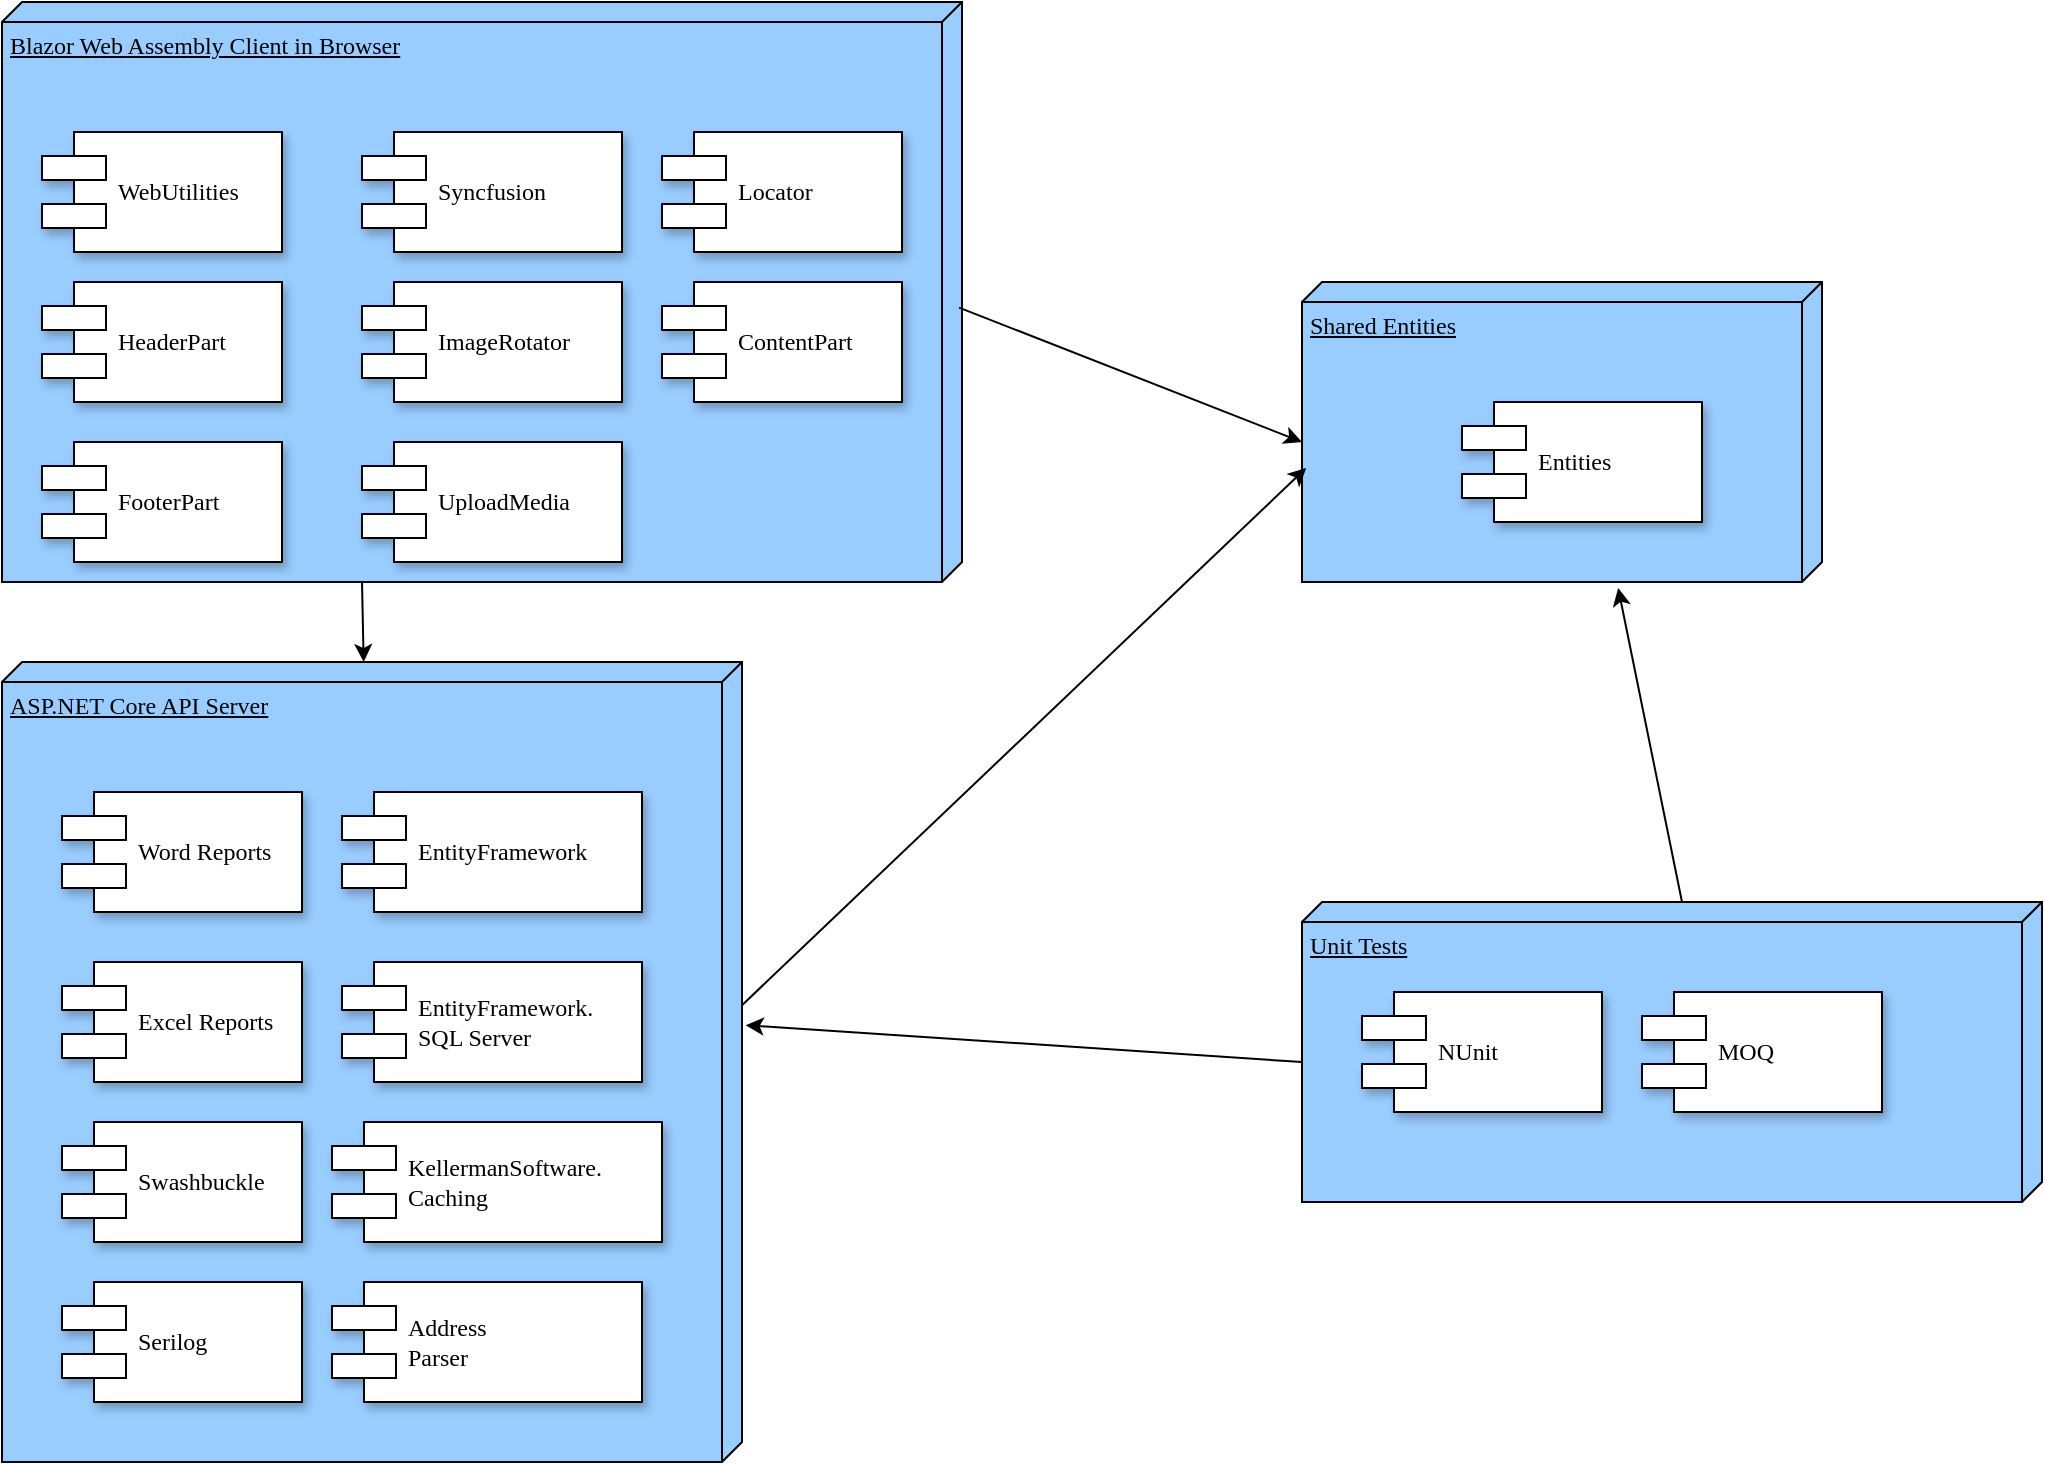 <mxfile version="20.7.4" type="device"><diagram name="Page-1" id="5f0bae14-7c28-e335-631c-24af17079c00"><mxGraphModel dx="1658" dy="820" grid="1" gridSize="10" guides="1" tooltips="1" connect="1" arrows="1" fold="1" page="1" pageScale="1" pageWidth="1100" pageHeight="850" background="none" math="0" shadow="0"><root><mxCell id="0"/><mxCell id="1" parent="0"/><mxCell id="39150e848f15840c-1" value="Blazor Web Assembly Client in Browser" style="verticalAlign=top;align=left;spacingTop=8;spacingLeft=2;spacingRight=12;shape=cube;size=10;direction=south;fontStyle=4;html=1;rounded=0;shadow=0;comic=0;labelBackgroundColor=none;strokeWidth=1;fontFamily=Verdana;fontSize=12;fillColor=#99CCFF;" parent="1" vertex="1"><mxGeometry x="60" y="30" width="480" height="290" as="geometry"/></mxCell><mxCell id="39150e848f15840c-2" value="ASP.NET Core API Server" style="verticalAlign=top;align=left;spacingTop=8;spacingLeft=2;spacingRight=12;shape=cube;size=10;direction=south;fontStyle=4;html=1;rounded=0;shadow=0;comic=0;labelBackgroundColor=none;strokeWidth=1;fontFamily=Verdana;fontSize=12;fillColor=#99CCFF;" parent="1" vertex="1"><mxGeometry x="60" y="360" width="370" height="400" as="geometry"/></mxCell><mxCell id="39150e848f15840c-3" value="Shared Entities" style="verticalAlign=top;align=left;spacingTop=8;spacingLeft=2;spacingRight=12;shape=cube;size=10;direction=south;fontStyle=4;html=1;rounded=0;shadow=0;comic=0;labelBackgroundColor=none;strokeWidth=1;fontFamily=Verdana;fontSize=12;fillColor=#99CCFF;" parent="1" vertex="1"><mxGeometry x="710" y="170" width="260" height="150" as="geometry"/></mxCell><mxCell id="39150e848f15840c-5" value="Syncfusion" style="shape=component;align=left;spacingLeft=36;rounded=0;shadow=1;comic=0;labelBackgroundColor=none;strokeWidth=1;fontFamily=Verdana;fontSize=12;html=1;" parent="1" vertex="1"><mxGeometry x="240" y="95" width="130" height="60" as="geometry"/></mxCell><mxCell id="39150e848f15840c-7" value="Word Reports" style="shape=component;align=left;spacingLeft=36;rounded=0;shadow=1;comic=0;labelBackgroundColor=none;strokeWidth=1;fontFamily=Verdana;fontSize=12;html=1;" parent="1" vertex="1"><mxGeometry x="90" y="425" width="120" height="60" as="geometry"/></mxCell><mxCell id="39150e848f15840c-10" value="Entities" style="shape=component;align=left;spacingLeft=36;rounded=0;shadow=1;comic=0;labelBackgroundColor=none;strokeWidth=1;fontFamily=Verdana;fontSize=12;html=1;" parent="1" vertex="1"><mxGeometry x="790" y="230" width="120" height="60" as="geometry"/></mxCell><mxCell id="OOh4rg61yt-7VnNNi6C8-2" value="WebUtilities" style="shape=component;align=left;spacingLeft=36;rounded=0;shadow=1;comic=0;labelBackgroundColor=none;strokeWidth=1;fontFamily=Verdana;fontSize=12;html=1;" parent="1" vertex="1"><mxGeometry x="80" y="95" width="120" height="60" as="geometry"/></mxCell><mxCell id="OOh4rg61yt-7VnNNi6C8-3" value="Excel Reports" style="shape=component;align=left;spacingLeft=36;rounded=0;shadow=1;comic=0;labelBackgroundColor=none;strokeWidth=1;fontFamily=Verdana;fontSize=12;html=1;" parent="1" vertex="1"><mxGeometry x="90" y="510" width="120" height="60" as="geometry"/></mxCell><mxCell id="OOh4rg61yt-7VnNNi6C8-5" value="EntityFramework.&lt;br&gt;SQL Server" style="shape=component;align=left;spacingLeft=36;rounded=0;shadow=1;comic=0;labelBackgroundColor=none;strokeWidth=1;fontFamily=Verdana;fontSize=12;html=1;" parent="1" vertex="1"><mxGeometry x="230" y="510" width="150" height="60" as="geometry"/></mxCell><mxCell id="OOh4rg61yt-7VnNNi6C8-6" value="EntityFramework&lt;br&gt;" style="shape=component;align=left;spacingLeft=36;rounded=0;shadow=1;comic=0;labelBackgroundColor=none;strokeWidth=1;fontFamily=Verdana;fontSize=12;html=1;" parent="1" vertex="1"><mxGeometry x="230" y="425" width="150" height="60" as="geometry"/></mxCell><mxCell id="OOh4rg61yt-7VnNNi6C8-7" value="Serilog" style="shape=component;align=left;spacingLeft=36;rounded=0;shadow=1;comic=0;labelBackgroundColor=none;strokeWidth=1;fontFamily=Verdana;fontSize=12;html=1;" parent="1" vertex="1"><mxGeometry x="90" y="670" width="120" height="60" as="geometry"/></mxCell><mxCell id="OOh4rg61yt-7VnNNi6C8-9" value="Swashbuckle" style="shape=component;align=left;spacingLeft=36;rounded=0;shadow=1;comic=0;labelBackgroundColor=none;strokeWidth=1;fontFamily=Verdana;fontSize=12;html=1;" parent="1" vertex="1"><mxGeometry x="90" y="590" width="120" height="60" as="geometry"/></mxCell><mxCell id="OOh4rg61yt-7VnNNi6C8-10" value="KellermanSoftware.&lt;br&gt;Caching" style="shape=component;align=left;spacingLeft=36;rounded=0;shadow=1;comic=0;labelBackgroundColor=none;strokeWidth=1;fontFamily=Verdana;fontSize=12;html=1;" parent="1" vertex="1"><mxGeometry x="225" y="590" width="165" height="60" as="geometry"/></mxCell><mxCell id="OOh4rg61yt-7VnNNi6C8-13" value="" style="endArrow=classic;html=1;rounded=0;" parent="1" target="39150e848f15840c-2" edge="1"><mxGeometry width="50" height="50" relative="1" as="geometry"><mxPoint x="240" y="320" as="sourcePoint"/><mxPoint x="520" y="390" as="targetPoint"/></mxGeometry></mxCell><mxCell id="OOh4rg61yt-7VnNNi6C8-14" value="" style="endArrow=classic;html=1;rounded=0;exitX=0.527;exitY=0.003;exitDx=0;exitDy=0;exitPerimeter=0;entryX=0;entryY=0;entryDx=80;entryDy=260;entryPerimeter=0;" parent="1" source="39150e848f15840c-1" target="39150e848f15840c-3" edge="1"><mxGeometry width="50" height="50" relative="1" as="geometry"><mxPoint x="670" y="490" as="sourcePoint"/><mxPoint x="720" y="440" as="targetPoint"/></mxGeometry></mxCell><mxCell id="OOh4rg61yt-7VnNNi6C8-15" value="" style="endArrow=classic;html=1;rounded=0;exitX=0.429;exitY=0;exitDx=0;exitDy=0;exitPerimeter=0;entryX=0.62;entryY=0.992;entryDx=0;entryDy=0;entryPerimeter=0;" parent="1" source="39150e848f15840c-2" target="39150e848f15840c-3" edge="1"><mxGeometry width="50" height="50" relative="1" as="geometry"><mxPoint x="730" y="540" as="sourcePoint"/><mxPoint x="780" y="490" as="targetPoint"/></mxGeometry></mxCell><mxCell id="OOh4rg61yt-7VnNNi6C8-16" value="Unit Tests" style="verticalAlign=top;align=left;spacingTop=8;spacingLeft=2;spacingRight=12;shape=cube;size=10;direction=south;fontStyle=4;html=1;rounded=0;shadow=0;comic=0;labelBackgroundColor=none;strokeWidth=1;fontFamily=Verdana;fontSize=12;fillColor=#99CCFF;" parent="1" vertex="1"><mxGeometry x="710" y="480" width="370" height="150" as="geometry"/></mxCell><mxCell id="OOh4rg61yt-7VnNNi6C8-17" value="NUnit" style="shape=component;align=left;spacingLeft=36;rounded=0;shadow=1;comic=0;labelBackgroundColor=none;strokeWidth=1;fontFamily=Verdana;fontSize=12;html=1;" parent="1" vertex="1"><mxGeometry x="740" y="525" width="120" height="60" as="geometry"/></mxCell><mxCell id="OOh4rg61yt-7VnNNi6C8-18" value="MOQ" style="shape=component;align=left;spacingLeft=36;rounded=0;shadow=1;comic=0;labelBackgroundColor=none;strokeWidth=1;fontFamily=Verdana;fontSize=12;html=1;" parent="1" vertex="1"><mxGeometry x="880" y="525" width="120" height="60" as="geometry"/></mxCell><mxCell id="OOh4rg61yt-7VnNNi6C8-19" value="" style="endArrow=classic;html=1;rounded=0;exitX=0;exitY=0;exitDx=0;exitDy=180;exitPerimeter=0;entryX=1.02;entryY=0.392;entryDx=0;entryDy=0;entryPerimeter=0;" parent="1" source="OOh4rg61yt-7VnNNi6C8-16" target="39150e848f15840c-3" edge="1"><mxGeometry width="50" height="50" relative="1" as="geometry"><mxPoint x="630" y="720" as="sourcePoint"/><mxPoint x="680" y="670" as="targetPoint"/></mxGeometry></mxCell><mxCell id="OOh4rg61yt-7VnNNi6C8-20" value="" style="endArrow=classic;html=1;rounded=0;entryX=0.454;entryY=-0.005;entryDx=0;entryDy=0;entryPerimeter=0;exitX=0;exitY=0;exitDx=80;exitDy=370;exitPerimeter=0;" parent="1" source="OOh4rg61yt-7VnNNi6C8-16" target="39150e848f15840c-2" edge="1"><mxGeometry width="50" height="50" relative="1" as="geometry"><mxPoint x="580" y="560" as="sourcePoint"/><mxPoint x="670" y="700" as="targetPoint"/></mxGeometry></mxCell><mxCell id="sWge7gFmuycMHtnNiFUA-1" value="HeaderPart" style="shape=component;align=left;spacingLeft=36;rounded=0;shadow=1;comic=0;labelBackgroundColor=none;strokeWidth=1;fontFamily=Verdana;fontSize=12;html=1;" parent="1" vertex="1"><mxGeometry x="80" y="170" width="120" height="60" as="geometry"/></mxCell><mxCell id="sWge7gFmuycMHtnNiFUA-2" value="FooterPart" style="shape=component;align=left;spacingLeft=36;rounded=0;shadow=1;comic=0;labelBackgroundColor=none;strokeWidth=1;fontFamily=Verdana;fontSize=12;html=1;" parent="1" vertex="1"><mxGeometry x="80" y="250" width="120" height="60" as="geometry"/></mxCell><mxCell id="sWge7gFmuycMHtnNiFUA-3" value="ImageRotator" style="shape=component;align=left;spacingLeft=36;rounded=0;shadow=1;comic=0;labelBackgroundColor=none;strokeWidth=1;fontFamily=Verdana;fontSize=12;html=1;" parent="1" vertex="1"><mxGeometry x="240" y="170" width="130" height="60" as="geometry"/></mxCell><mxCell id="sWge7gFmuycMHtnNiFUA-4" value="UploadMedia" style="shape=component;align=left;spacingLeft=36;rounded=0;shadow=1;comic=0;labelBackgroundColor=none;strokeWidth=1;fontFamily=Verdana;fontSize=12;html=1;" parent="1" vertex="1"><mxGeometry x="240" y="250" width="130" height="60" as="geometry"/></mxCell><mxCell id="sWge7gFmuycMHtnNiFUA-5" value="Locator" style="shape=component;align=left;spacingLeft=36;rounded=0;shadow=1;comic=0;labelBackgroundColor=none;strokeWidth=1;fontFamily=Verdana;fontSize=12;html=1;" parent="1" vertex="1"><mxGeometry x="390" y="95" width="120" height="60" as="geometry"/></mxCell><mxCell id="sWge7gFmuycMHtnNiFUA-6" value="Address&lt;br&gt;Parser" style="shape=component;align=left;spacingLeft=36;rounded=0;shadow=1;comic=0;labelBackgroundColor=none;strokeWidth=1;fontFamily=Verdana;fontSize=12;html=1;" parent="1" vertex="1"><mxGeometry x="225" y="670" width="155" height="60" as="geometry"/></mxCell><mxCell id="sWge7gFmuycMHtnNiFUA-7" value="ContentPart" style="shape=component;align=left;spacingLeft=36;rounded=0;shadow=1;comic=0;labelBackgroundColor=none;strokeWidth=1;fontFamily=Verdana;fontSize=12;html=1;" parent="1" vertex="1"><mxGeometry x="390" y="170" width="120" height="60" as="geometry"/></mxCell></root></mxGraphModel></diagram></mxfile>